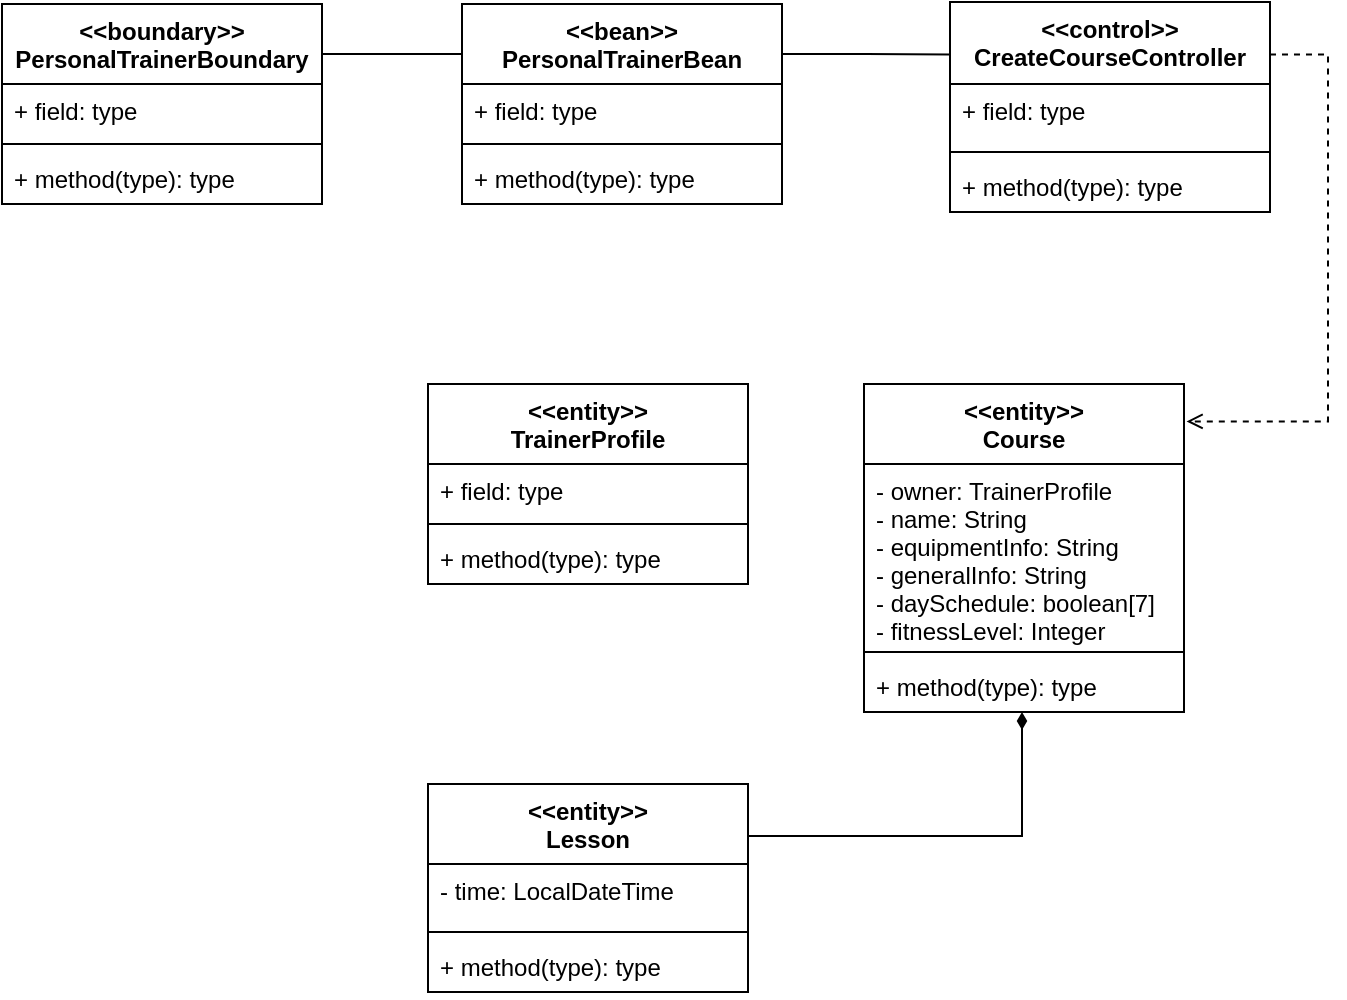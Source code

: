 <mxfile version="16.5.1" type="device"><diagram id="C5RBs43oDa-KdzZeNtuy" name="Page-1"><mxGraphModel dx="1038" dy="641" grid="1" gridSize="10" guides="1" tooltips="1" connect="1" arrows="1" fold="1" page="1" pageScale="1" pageWidth="827" pageHeight="1169" math="0" shadow="0"><root><mxCell id="WIyWlLk6GJQsqaUBKTNV-0"/><mxCell id="WIyWlLk6GJQsqaUBKTNV-1" parent="WIyWlLk6GJQsqaUBKTNV-0"/><mxCell id="F4uOX0KG_duVCiM6Psx7-8" value="&lt;&lt;control&gt;&gt;&#10;CreateCourseController" style="swimlane;fontStyle=1;align=center;verticalAlign=top;childLayout=stackLayout;horizontal=1;startSize=41;horizontalStack=0;resizeParent=1;resizeParentMax=0;resizeLast=0;collapsible=1;marginBottom=0;" parent="WIyWlLk6GJQsqaUBKTNV-1" vertex="1"><mxGeometry x="571" y="169" width="160" height="105" as="geometry"><mxRectangle x="571" y="169" width="100" height="30" as="alternateBounds"/></mxGeometry></mxCell><mxCell id="F4uOX0KG_duVCiM6Psx7-9" value="+ field: type" style="text;strokeColor=none;fillColor=none;align=left;verticalAlign=top;spacingLeft=4;spacingRight=4;overflow=hidden;rotatable=0;points=[[0,0.5],[1,0.5]];portConstraint=eastwest;" parent="F4uOX0KG_duVCiM6Psx7-8" vertex="1"><mxGeometry y="41" width="160" height="30" as="geometry"/></mxCell><mxCell id="F4uOX0KG_duVCiM6Psx7-10" value="" style="line;strokeWidth=1;fillColor=none;align=left;verticalAlign=middle;spacingTop=-1;spacingLeft=3;spacingRight=3;rotatable=0;labelPosition=right;points=[];portConstraint=eastwest;" parent="F4uOX0KG_duVCiM6Psx7-8" vertex="1"><mxGeometry y="71" width="160" height="8" as="geometry"/></mxCell><mxCell id="F4uOX0KG_duVCiM6Psx7-11" value="+ method(type): type" style="text;strokeColor=none;fillColor=none;align=left;verticalAlign=top;spacingLeft=4;spacingRight=4;overflow=hidden;rotatable=0;points=[[0,0.5],[1,0.5]];portConstraint=eastwest;" parent="F4uOX0KG_duVCiM6Psx7-8" vertex="1"><mxGeometry y="79" width="160" height="26" as="geometry"/></mxCell><mxCell id="F4uOX0KG_duVCiM6Psx7-32" style="edgeStyle=orthogonalEdgeStyle;rounded=0;orthogonalLoop=1;jettySize=auto;html=1;exitX=1;exitY=0.25;exitDx=0;exitDy=0;entryX=0;entryY=0.25;entryDx=0;entryDy=0;endArrow=none;endFill=0;" parent="WIyWlLk6GJQsqaUBKTNV-1" source="F4uOX0KG_duVCiM6Psx7-12" target="F4uOX0KG_duVCiM6Psx7-20" edge="1"><mxGeometry relative="1" as="geometry"/></mxCell><mxCell id="F4uOX0KG_duVCiM6Psx7-12" value="&lt;&lt;boundary&gt;&gt;&#10;PersonalTrainerBoundary" style="swimlane;fontStyle=1;align=center;verticalAlign=top;childLayout=stackLayout;horizontal=1;startSize=40;horizontalStack=0;resizeParent=1;resizeParentMax=0;resizeLast=0;collapsible=1;marginBottom=0;" parent="WIyWlLk6GJQsqaUBKTNV-1" vertex="1"><mxGeometry x="97" y="170" width="160" height="100" as="geometry"><mxRectangle x="97" y="170" width="180" height="40" as="alternateBounds"/></mxGeometry></mxCell><mxCell id="F4uOX0KG_duVCiM6Psx7-13" value="+ field: type" style="text;strokeColor=none;fillColor=none;align=left;verticalAlign=top;spacingLeft=4;spacingRight=4;overflow=hidden;rotatable=0;points=[[0,0.5],[1,0.5]];portConstraint=eastwest;" parent="F4uOX0KG_duVCiM6Psx7-12" vertex="1"><mxGeometry y="40" width="160" height="26" as="geometry"/></mxCell><mxCell id="F4uOX0KG_duVCiM6Psx7-14" value="" style="line;strokeWidth=1;fillColor=none;align=left;verticalAlign=middle;spacingTop=-1;spacingLeft=3;spacingRight=3;rotatable=0;labelPosition=right;points=[];portConstraint=eastwest;" parent="F4uOX0KG_duVCiM6Psx7-12" vertex="1"><mxGeometry y="66" width="160" height="8" as="geometry"/></mxCell><mxCell id="F4uOX0KG_duVCiM6Psx7-15" value="+ method(type): type" style="text;strokeColor=none;fillColor=none;align=left;verticalAlign=top;spacingLeft=4;spacingRight=4;overflow=hidden;rotatable=0;points=[[0,0.5],[1,0.5]];portConstraint=eastwest;" parent="F4uOX0KG_duVCiM6Psx7-12" vertex="1"><mxGeometry y="74" width="160" height="26" as="geometry"/></mxCell><mxCell id="F4uOX0KG_duVCiM6Psx7-33" style="edgeStyle=orthogonalEdgeStyle;rounded=0;orthogonalLoop=1;jettySize=auto;html=1;exitX=1;exitY=0.25;exitDx=0;exitDy=0;entryX=0;entryY=0.25;entryDx=0;entryDy=0;endArrow=none;endFill=0;" parent="WIyWlLk6GJQsqaUBKTNV-1" source="F4uOX0KG_duVCiM6Psx7-20" target="F4uOX0KG_duVCiM6Psx7-8" edge="1"><mxGeometry relative="1" as="geometry"/></mxCell><mxCell id="F4uOX0KG_duVCiM6Psx7-20" value="&lt;&lt;bean&gt;&gt;&#10;PersonalTrainerBean" style="swimlane;fontStyle=1;align=center;verticalAlign=top;childLayout=stackLayout;horizontal=1;startSize=40;horizontalStack=0;resizeParent=1;resizeParentMax=0;resizeLast=0;collapsible=1;marginBottom=0;" parent="WIyWlLk6GJQsqaUBKTNV-1" vertex="1"><mxGeometry x="327" y="170" width="160" height="100" as="geometry"><mxRectangle x="327" y="170" width="150" height="40" as="alternateBounds"/></mxGeometry></mxCell><mxCell id="F4uOX0KG_duVCiM6Psx7-21" value="+ field: type" style="text;strokeColor=none;fillColor=none;align=left;verticalAlign=top;spacingLeft=4;spacingRight=4;overflow=hidden;rotatable=0;points=[[0,0.5],[1,0.5]];portConstraint=eastwest;" parent="F4uOX0KG_duVCiM6Psx7-20" vertex="1"><mxGeometry y="40" width="160" height="26" as="geometry"/></mxCell><mxCell id="F4uOX0KG_duVCiM6Psx7-22" value="" style="line;strokeWidth=1;fillColor=none;align=left;verticalAlign=middle;spacingTop=-1;spacingLeft=3;spacingRight=3;rotatable=0;labelPosition=right;points=[];portConstraint=eastwest;" parent="F4uOX0KG_duVCiM6Psx7-20" vertex="1"><mxGeometry y="66" width="160" height="8" as="geometry"/></mxCell><mxCell id="F4uOX0KG_duVCiM6Psx7-23" value="+ method(type): type" style="text;strokeColor=none;fillColor=none;align=left;verticalAlign=top;spacingLeft=4;spacingRight=4;overflow=hidden;rotatable=0;points=[[0,0.5],[1,0.5]];portConstraint=eastwest;" parent="F4uOX0KG_duVCiM6Psx7-20" vertex="1"><mxGeometry y="74" width="160" height="26" as="geometry"/></mxCell><mxCell id="F4uOX0KG_duVCiM6Psx7-24" value="&lt;&lt;entity&gt;&gt;&#10;Course" style="swimlane;fontStyle=1;align=center;verticalAlign=top;childLayout=stackLayout;horizontal=1;startSize=40;horizontalStack=0;resizeParent=1;resizeParentMax=0;resizeLast=0;collapsible=1;marginBottom=0;" parent="WIyWlLk6GJQsqaUBKTNV-1" vertex="1"><mxGeometry x="528" y="360" width="160" height="164" as="geometry"/></mxCell><mxCell id="F4uOX0KG_duVCiM6Psx7-25" value="- owner: TrainerProfile&#10;- name: String&#10;- equipmentInfo: String&#10;- generalInfo: String&#10;- daySchedule: boolean[7]&#10;- fitnessLevel: Integer" style="text;strokeColor=none;fillColor=none;align=left;verticalAlign=top;spacingLeft=4;spacingRight=4;overflow=hidden;rotatable=0;points=[[0,0.5],[1,0.5]];portConstraint=eastwest;" parent="F4uOX0KG_duVCiM6Psx7-24" vertex="1"><mxGeometry y="40" width="160" height="90" as="geometry"/></mxCell><mxCell id="F4uOX0KG_duVCiM6Psx7-26" value="" style="line;strokeWidth=1;fillColor=none;align=left;verticalAlign=middle;spacingTop=-1;spacingLeft=3;spacingRight=3;rotatable=0;labelPosition=right;points=[];portConstraint=eastwest;" parent="F4uOX0KG_duVCiM6Psx7-24" vertex="1"><mxGeometry y="130" width="160" height="8" as="geometry"/></mxCell><mxCell id="F4uOX0KG_duVCiM6Psx7-27" value="+ method(type): type" style="text;strokeColor=none;fillColor=none;align=left;verticalAlign=top;spacingLeft=4;spacingRight=4;overflow=hidden;rotatable=0;points=[[0,0.5],[1,0.5]];portConstraint=eastwest;" parent="F4uOX0KG_duVCiM6Psx7-24" vertex="1"><mxGeometry y="138" width="160" height="26" as="geometry"/></mxCell><mxCell id="F4uOX0KG_duVCiM6Psx7-28" value="&lt;&lt;entity&gt;&gt;&#10;TrainerProfile" style="swimlane;fontStyle=1;align=center;verticalAlign=top;childLayout=stackLayout;horizontal=1;startSize=40;horizontalStack=0;resizeParent=1;resizeParentMax=0;resizeLast=0;collapsible=1;marginBottom=0;" parent="WIyWlLk6GJQsqaUBKTNV-1" vertex="1"><mxGeometry x="310" y="360" width="160" height="100" as="geometry"/></mxCell><mxCell id="F4uOX0KG_duVCiM6Psx7-29" value="+ field: type" style="text;strokeColor=none;fillColor=none;align=left;verticalAlign=top;spacingLeft=4;spacingRight=4;overflow=hidden;rotatable=0;points=[[0,0.5],[1,0.5]];portConstraint=eastwest;" parent="F4uOX0KG_duVCiM6Psx7-28" vertex="1"><mxGeometry y="40" width="160" height="26" as="geometry"/></mxCell><mxCell id="F4uOX0KG_duVCiM6Psx7-30" value="" style="line;strokeWidth=1;fillColor=none;align=left;verticalAlign=middle;spacingTop=-1;spacingLeft=3;spacingRight=3;rotatable=0;labelPosition=right;points=[];portConstraint=eastwest;" parent="F4uOX0KG_duVCiM6Psx7-28" vertex="1"><mxGeometry y="66" width="160" height="8" as="geometry"/></mxCell><mxCell id="F4uOX0KG_duVCiM6Psx7-31" value="+ method(type): type" style="text;strokeColor=none;fillColor=none;align=left;verticalAlign=top;spacingLeft=4;spacingRight=4;overflow=hidden;rotatable=0;points=[[0,0.5],[1,0.5]];portConstraint=eastwest;" parent="F4uOX0KG_duVCiM6Psx7-28" vertex="1"><mxGeometry y="74" width="160" height="26" as="geometry"/></mxCell><mxCell id="F4uOX0KG_duVCiM6Psx7-34" style="edgeStyle=orthogonalEdgeStyle;rounded=0;orthogonalLoop=1;jettySize=auto;html=1;exitX=1;exitY=0.25;exitDx=0;exitDy=0;entryX=1.008;entryY=0.114;entryDx=0;entryDy=0;endArrow=open;endFill=0;dashed=1;entryPerimeter=0;" parent="WIyWlLk6GJQsqaUBKTNV-1" source="F4uOX0KG_duVCiM6Psx7-8" target="F4uOX0KG_duVCiM6Psx7-24" edge="1"><mxGeometry relative="1" as="geometry"><Array as="points"><mxPoint x="760" y="195"/><mxPoint x="760" y="379"/></Array></mxGeometry></mxCell><mxCell id="F4uOX0KG_duVCiM6Psx7-47" style="edgeStyle=orthogonalEdgeStyle;rounded=0;orthogonalLoop=1;jettySize=auto;html=1;exitX=1;exitY=0.25;exitDx=0;exitDy=0;endArrow=diamondThin;endFill=1;" parent="WIyWlLk6GJQsqaUBKTNV-1" source="F4uOX0KG_duVCiM6Psx7-43" target="F4uOX0KG_duVCiM6Psx7-27" edge="1"><mxGeometry relative="1" as="geometry"><Array as="points"><mxPoint x="607" y="586"/></Array></mxGeometry></mxCell><mxCell id="F4uOX0KG_duVCiM6Psx7-43" value="&lt;&lt;entity&gt;&gt;&#10;Lesson" style="swimlane;fontStyle=1;align=center;verticalAlign=top;childLayout=stackLayout;horizontal=1;startSize=40;horizontalStack=0;resizeParent=1;resizeParentMax=0;resizeLast=0;collapsible=1;marginBottom=0;" parent="WIyWlLk6GJQsqaUBKTNV-1" vertex="1"><mxGeometry x="310" y="560" width="160" height="104" as="geometry"/></mxCell><mxCell id="F4uOX0KG_duVCiM6Psx7-44" value="- time: LocalDateTime" style="text;strokeColor=none;fillColor=none;align=left;verticalAlign=top;spacingLeft=4;spacingRight=4;overflow=hidden;rotatable=0;points=[[0,0.5],[1,0.5]];portConstraint=eastwest;" parent="F4uOX0KG_duVCiM6Psx7-43" vertex="1"><mxGeometry y="40" width="160" height="30" as="geometry"/></mxCell><mxCell id="F4uOX0KG_duVCiM6Psx7-45" value="" style="line;strokeWidth=1;fillColor=none;align=left;verticalAlign=middle;spacingTop=-1;spacingLeft=3;spacingRight=3;rotatable=0;labelPosition=right;points=[];portConstraint=eastwest;" parent="F4uOX0KG_duVCiM6Psx7-43" vertex="1"><mxGeometry y="70" width="160" height="8" as="geometry"/></mxCell><mxCell id="F4uOX0KG_duVCiM6Psx7-46" value="+ method(type): type" style="text;strokeColor=none;fillColor=none;align=left;verticalAlign=top;spacingLeft=4;spacingRight=4;overflow=hidden;rotatable=0;points=[[0,0.5],[1,0.5]];portConstraint=eastwest;" parent="F4uOX0KG_duVCiM6Psx7-43" vertex="1"><mxGeometry y="78" width="160" height="26" as="geometry"/></mxCell></root></mxGraphModel></diagram></mxfile>
